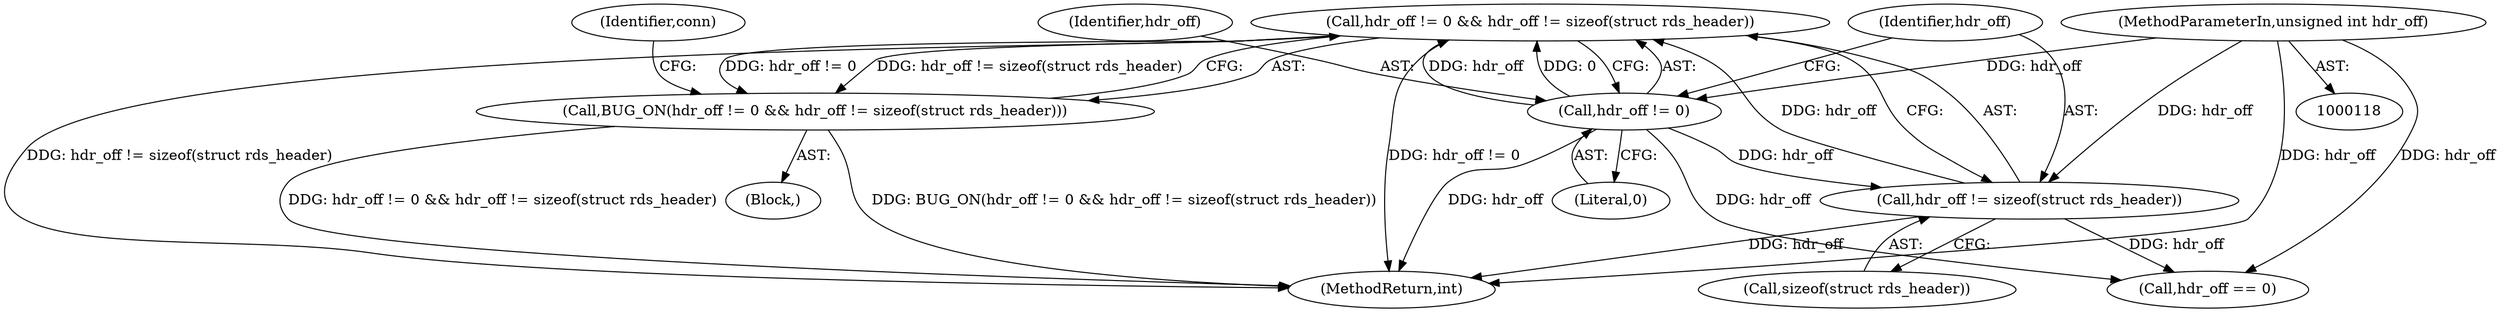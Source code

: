 digraph "0_linux_6094628bfd94323fc1cea05ec2c6affd98c18f7f@API" {
"1000181" [label="(Call,hdr_off != 0 && hdr_off != sizeof(struct rds_header))"];
"1000182" [label="(Call,hdr_off != 0)"];
"1000121" [label="(MethodParameterIn,unsigned int hdr_off)"];
"1000185" [label="(Call,hdr_off != sizeof(struct rds_header))"];
"1000180" [label="(Call,BUG_ON(hdr_off != 0 && hdr_off != sizeof(struct rds_header)))"];
"1000121" [label="(MethodParameterIn,unsigned int hdr_off)"];
"1000183" [label="(Identifier,hdr_off)"];
"1000867" [label="(Call,hdr_off == 0)"];
"1000186" [label="(Identifier,hdr_off)"];
"1000180" [label="(Call,BUG_ON(hdr_off != 0 && hdr_off != sizeof(struct rds_header)))"];
"1000185" [label="(Call,hdr_off != sizeof(struct rds_header))"];
"1000187" [label="(Call,sizeof(struct rds_header))"];
"1000124" [label="(Block,)"];
"1000182" [label="(Call,hdr_off != 0)"];
"1000181" [label="(Call,hdr_off != 0 && hdr_off != sizeof(struct rds_header))"];
"1000184" [label="(Literal,0)"];
"1001026" [label="(MethodReturn,int)"];
"1000192" [label="(Identifier,conn)"];
"1000181" -> "1000180"  [label="AST: "];
"1000181" -> "1000182"  [label="CFG: "];
"1000181" -> "1000185"  [label="CFG: "];
"1000182" -> "1000181"  [label="AST: "];
"1000185" -> "1000181"  [label="AST: "];
"1000180" -> "1000181"  [label="CFG: "];
"1000181" -> "1001026"  [label="DDG: hdr_off != 0"];
"1000181" -> "1001026"  [label="DDG: hdr_off != sizeof(struct rds_header)"];
"1000181" -> "1000180"  [label="DDG: hdr_off != 0"];
"1000181" -> "1000180"  [label="DDG: hdr_off != sizeof(struct rds_header)"];
"1000182" -> "1000181"  [label="DDG: hdr_off"];
"1000182" -> "1000181"  [label="DDG: 0"];
"1000185" -> "1000181"  [label="DDG: hdr_off"];
"1000182" -> "1000184"  [label="CFG: "];
"1000183" -> "1000182"  [label="AST: "];
"1000184" -> "1000182"  [label="AST: "];
"1000186" -> "1000182"  [label="CFG: "];
"1000182" -> "1001026"  [label="DDG: hdr_off"];
"1000121" -> "1000182"  [label="DDG: hdr_off"];
"1000182" -> "1000185"  [label="DDG: hdr_off"];
"1000182" -> "1000867"  [label="DDG: hdr_off"];
"1000121" -> "1000118"  [label="AST: "];
"1000121" -> "1001026"  [label="DDG: hdr_off"];
"1000121" -> "1000185"  [label="DDG: hdr_off"];
"1000121" -> "1000867"  [label="DDG: hdr_off"];
"1000185" -> "1000187"  [label="CFG: "];
"1000186" -> "1000185"  [label="AST: "];
"1000187" -> "1000185"  [label="AST: "];
"1000185" -> "1001026"  [label="DDG: hdr_off"];
"1000185" -> "1000867"  [label="DDG: hdr_off"];
"1000180" -> "1000124"  [label="AST: "];
"1000192" -> "1000180"  [label="CFG: "];
"1000180" -> "1001026"  [label="DDG: hdr_off != 0 && hdr_off != sizeof(struct rds_header)"];
"1000180" -> "1001026"  [label="DDG: BUG_ON(hdr_off != 0 && hdr_off != sizeof(struct rds_header))"];
}

